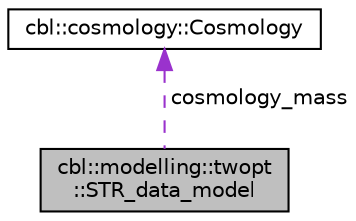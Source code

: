 digraph "cbl::modelling::twopt::STR_data_model"
{
  edge [fontname="Helvetica",fontsize="10",labelfontname="Helvetica",labelfontsize="10"];
  node [fontname="Helvetica",fontsize="10",shape=record];
  Node1 [label="cbl::modelling::twopt\l::STR_data_model",height=0.2,width=0.4,color="black", fillcolor="grey75", style="filled", fontcolor="black"];
  Node2 -> Node1 [dir="back",color="darkorchid3",fontsize="10",style="dashed",label=" cosmology_mass" ,fontname="Helvetica"];
  Node2 [label="cbl::cosmology::Cosmology",height=0.2,width=0.4,color="black", fillcolor="white", style="filled",URL="$d7/dc4/classcbl_1_1cosmology_1_1Cosmology.html",tooltip="The class Cosmology. "];
}
